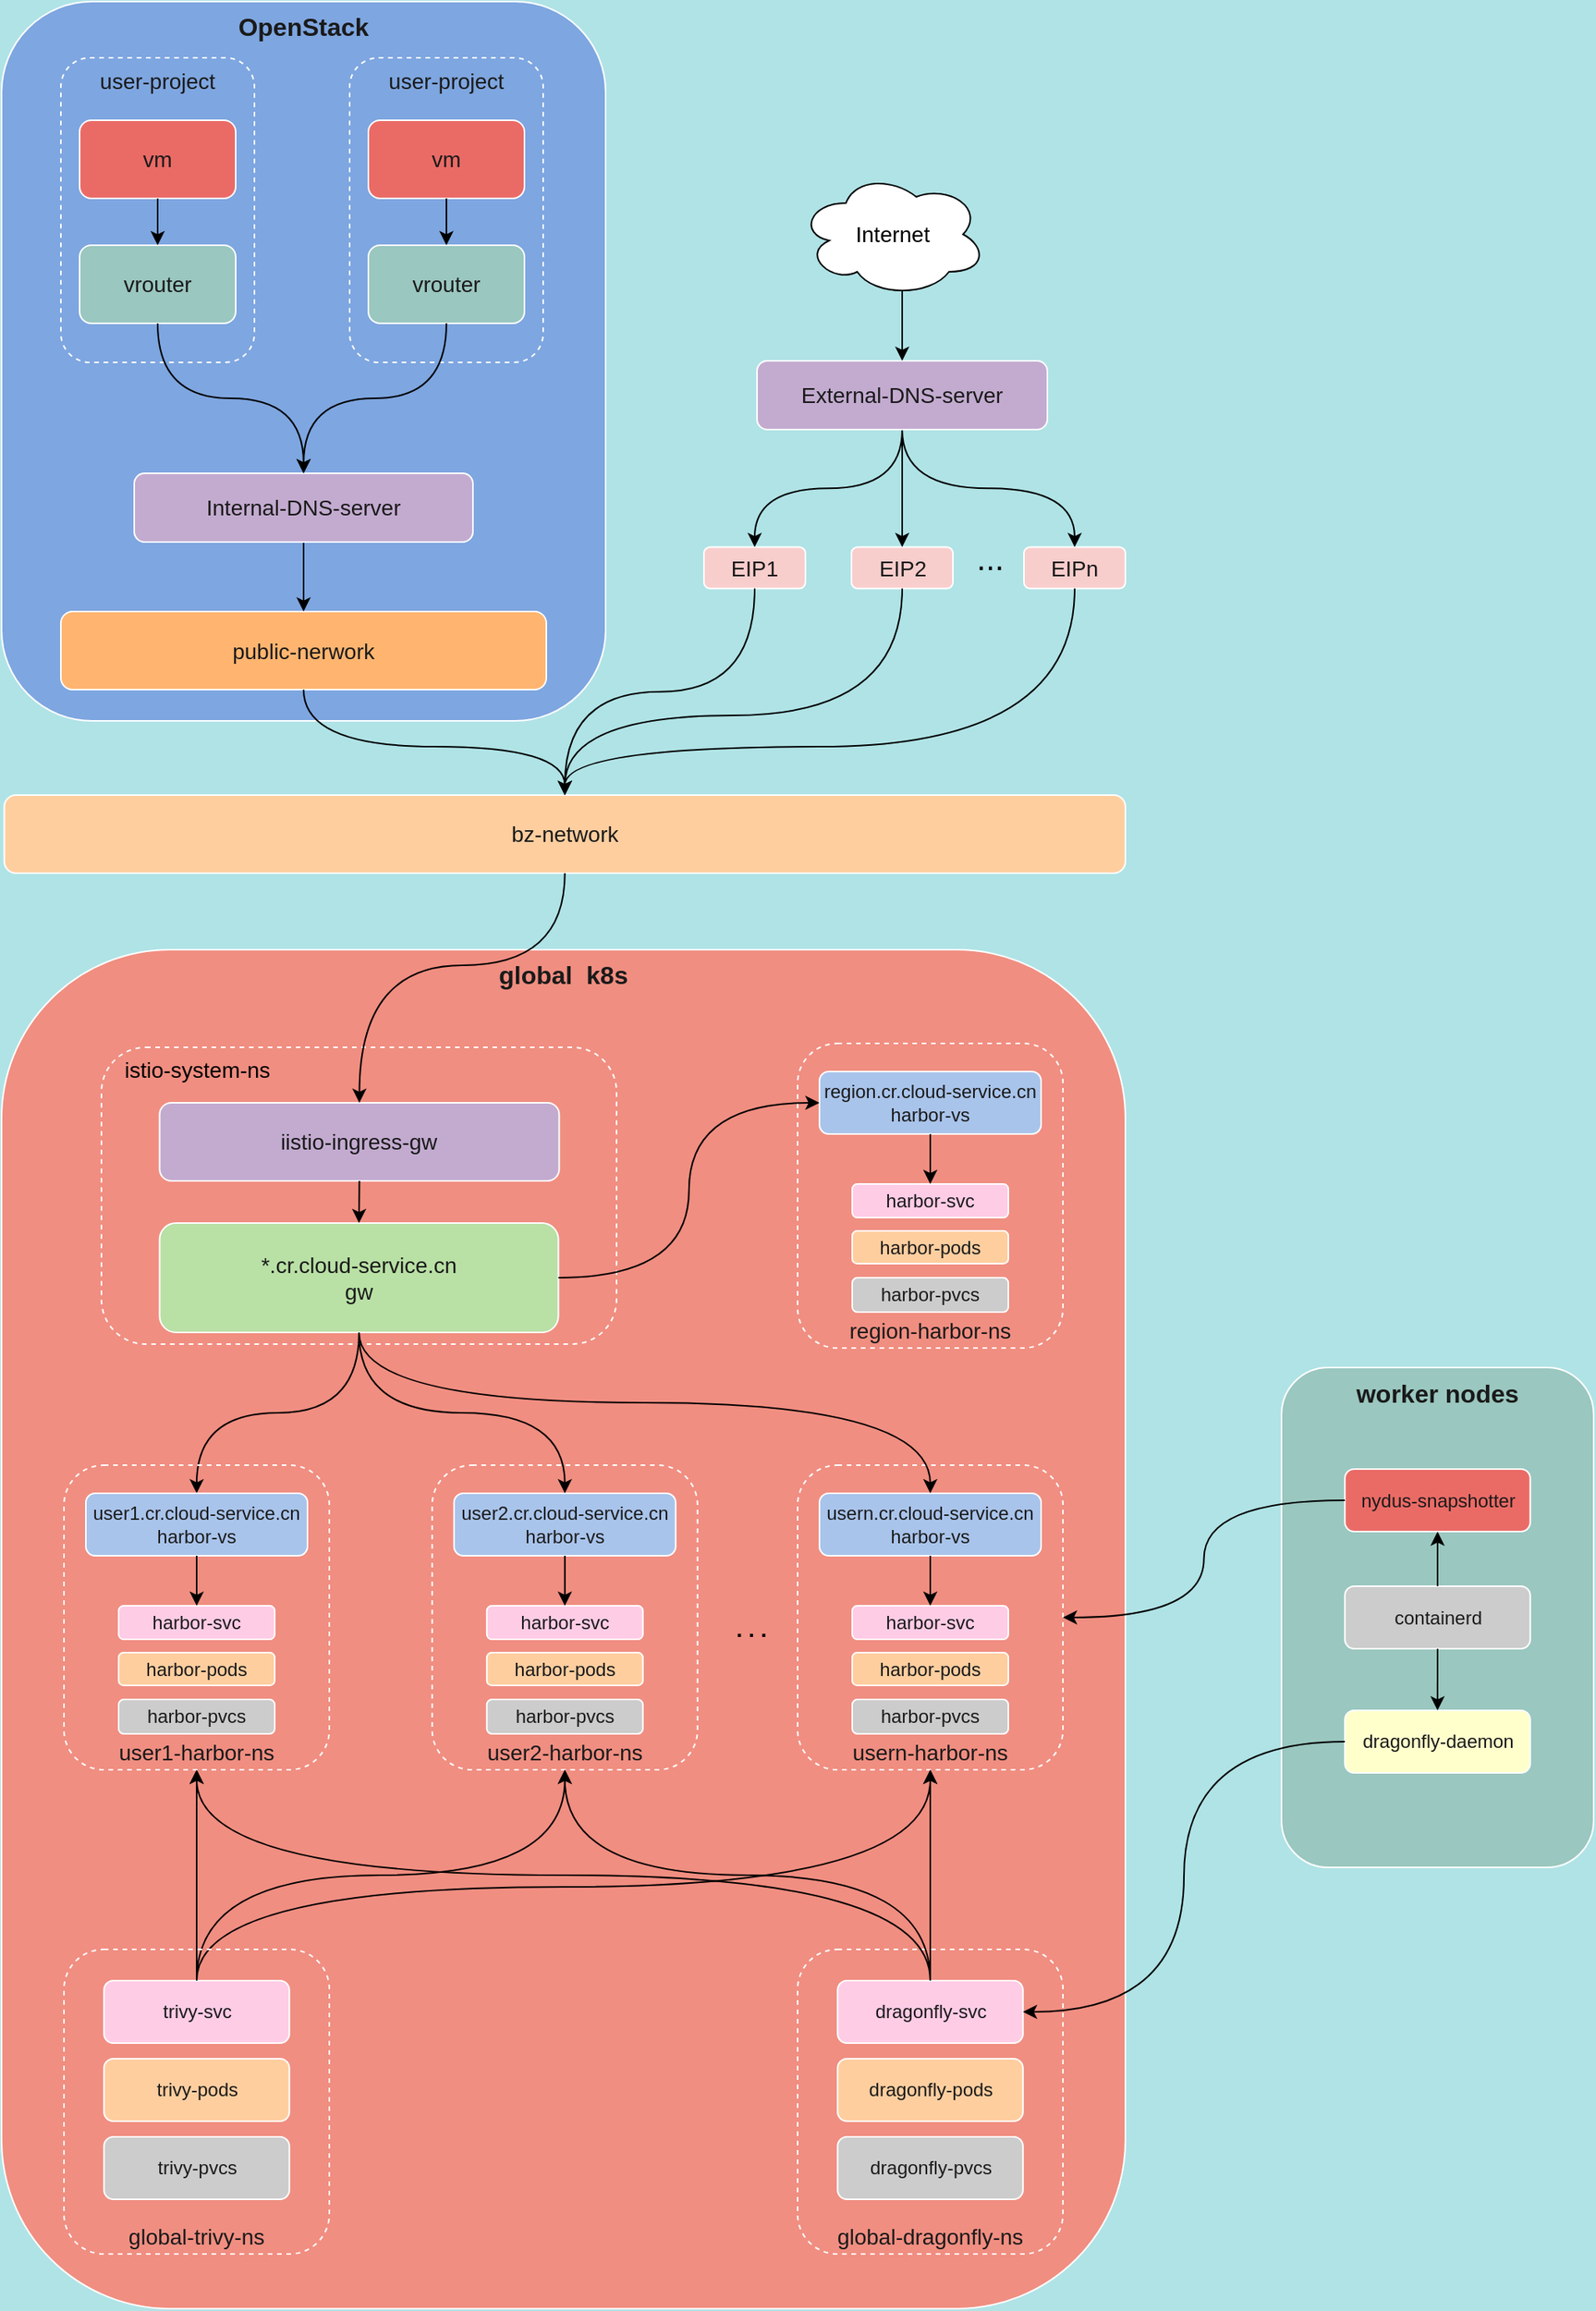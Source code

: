 <mxfile version="20.7.3" type="github">
  <diagram id="Bw5U5ilo471GasQTLUOP" name="第 1 页">
    <mxGraphModel dx="1434" dy="2055" grid="1" gridSize="10" guides="1" tooltips="1" connect="1" arrows="1" fold="1" page="0" pageScale="1" pageWidth="1169" pageHeight="827" background="#B0E3E6" math="0" shadow="0">
      <root>
        <mxCell id="0" />
        <mxCell id="1" parent="0" />
        <mxCell id="LrbevhqF_8pVz46hZZUp-8" value="" style="group" vertex="1" connectable="0" parent="1">
          <mxGeometry x="240" y="-1037" width="1020" height="1477" as="geometry" />
        </mxCell>
        <mxCell id="jF7H6Y1LhgNsABGmbEs7-26" value="&lt;b&gt;global &amp;nbsp;k8s&lt;/b&gt;" style="rounded=1;whiteSpace=wrap;html=1;fontSize=16;verticalAlign=top;fillColor=#F08E81;strokeColor=#FFFFFF;fontColor=#1A1A1A;movable=1;resizable=1;rotatable=1;deletable=1;editable=1;connectable=1;container=0;align=center;" parent="LrbevhqF_8pVz46hZZUp-8" vertex="1">
          <mxGeometry y="607" width="720" height="870" as="geometry" />
        </mxCell>
        <mxCell id="ASyyucTeVJ42tLMGHk16-86" value="&lt;span style=&quot;font-size: 14px;&quot;&gt;bz-network&lt;/span&gt;" style="rounded=1;whiteSpace=wrap;html=1;fontSize=12;fillColor=#FFCE9F;strokeColor=#FFFFFF;fontColor=#1A1A1A;movable=1;resizable=1;rotatable=1;deletable=1;editable=1;connectable=1;container=0;" parent="LrbevhqF_8pVz46hZZUp-8" vertex="1">
          <mxGeometry x="1.75" y="508" width="718.25" height="50" as="geometry" />
        </mxCell>
        <mxCell id="ASyyucTeVJ42tLMGHk16-130" value="" style="rounded=1;whiteSpace=wrap;html=1;dashed=1;labelBackgroundColor=none;fontSize=14;verticalAlign=top;fillColor=none;strokeColor=#FFFFFF;fontColor=#1A1A1A;movable=1;resizable=1;rotatable=1;deletable=1;editable=1;connectable=1;container=0;" parent="LrbevhqF_8pVz46hZZUp-8" vertex="1">
          <mxGeometry x="64" y="669.5" width="330" height="190" as="geometry" />
        </mxCell>
        <mxCell id="ASyyucTeVJ42tLMGHk16-5" value="&lt;font style=&quot;font-size: 14px;&quot;&gt;iistio-ingress-gw&lt;/font&gt;" style="rounded=1;whiteSpace=wrap;html=1;fontSize=12;fillColor=#C3ABD0;strokeColor=#FFFFFF;fontColor=#1A1A1A;movable=1;resizable=1;rotatable=1;deletable=1;editable=1;connectable=1;container=0;" parent="LrbevhqF_8pVz46hZZUp-8" vertex="1">
          <mxGeometry x="101.25" y="705" width="256" height="50" as="geometry" />
        </mxCell>
        <mxCell id="FhYT1GxdbjiEsVhW9Dxf-16" style="edgeStyle=orthogonalEdgeStyle;rounded=1;orthogonalLoop=1;jettySize=auto;html=1;exitX=0.5;exitY=1;exitDx=0;exitDy=0;entryX=0.5;entryY=0;entryDx=0;entryDy=0;curved=1;" parent="LrbevhqF_8pVz46hZZUp-8" source="ASyyucTeVJ42tLMGHk16-86" target="ASyyucTeVJ42tLMGHk16-5" edge="1">
          <mxGeometry relative="1" as="geometry">
            <Array as="points">
              <mxPoint x="361" y="617" />
              <mxPoint x="229" y="617" />
            </Array>
          </mxGeometry>
        </mxCell>
        <mxCell id="ASyyucTeVJ42tLMGHk16-65" value="*.cr.cloud-service.cn&lt;br style=&quot;font-size: 14px;&quot;&gt;gw" style="rounded=1;whiteSpace=wrap;html=1;fontSize=14;fillColor=#B9E0A5;strokeColor=#FFFFFF;fontColor=#1A1A1A;movable=1;resizable=1;rotatable=1;deletable=1;editable=1;connectable=1;container=0;" parent="LrbevhqF_8pVz46hZZUp-8" vertex="1">
          <mxGeometry x="101.25" y="782" width="255.5" height="70" as="geometry" />
        </mxCell>
        <mxCell id="ASyyucTeVJ42tLMGHk16-75" style="edgeStyle=orthogonalEdgeStyle;rounded=1;orthogonalLoop=1;jettySize=auto;html=1;exitX=0.5;exitY=1;exitDx=0;exitDy=0;entryX=0.5;entryY=0;entryDx=0;entryDy=0;strokeColor=#000000;strokeWidth=1;fontSize=14;endArrow=classic;endFill=1;curved=1;" parent="LrbevhqF_8pVz46hZZUp-8" source="ASyyucTeVJ42tLMGHk16-5" target="ASyyucTeVJ42tLMGHk16-65" edge="1">
          <mxGeometry relative="1" as="geometry" />
        </mxCell>
        <mxCell id="ASyyucTeVJ42tLMGHk16-131" value="istio-system-ns" style="text;html=1;align=center;verticalAlign=middle;resizable=0;points=[];autosize=1;strokeColor=none;fillColor=none;fontSize=14;container=0;rounded=1;" parent="LrbevhqF_8pVz46hZZUp-8" vertex="1">
          <mxGeometry x="69.5" y="669.5" width="111" height="28" as="geometry" />
        </mxCell>
        <mxCell id="FhYT1GxdbjiEsVhW9Dxf-11" value="" style="group;rounded=1;" parent="LrbevhqF_8pVz46hZZUp-8" vertex="1" connectable="0">
          <mxGeometry x="450" y="109" width="270" height="266.75" as="geometry" />
        </mxCell>
        <mxCell id="ASyyucTeVJ42tLMGHk16-155" value="Internet" style="ellipse;shape=cloud;whiteSpace=wrap;html=1;fontSize=14;fillColor=#FFFFFF;container=0;rounded=1;" parent="FhYT1GxdbjiEsVhW9Dxf-11" vertex="1">
          <mxGeometry x="61" width="120" height="80" as="geometry" />
        </mxCell>
        <mxCell id="ASyyucTeVJ42tLMGHk16-156" value="EIP1" style="rounded=1;whiteSpace=wrap;html=1;fontSize=14;fillColor=#F8CECC;strokeColor=#FFFFFF;fontColor=#1A1A1A;movable=1;resizable=1;rotatable=1;deletable=1;editable=1;connectable=1;container=0;" parent="FhYT1GxdbjiEsVhW9Dxf-11" vertex="1">
          <mxGeometry y="240.25" width="65" height="26.5" as="geometry" />
        </mxCell>
        <mxCell id="ASyyucTeVJ42tLMGHk16-157" value="EIP2" style="rounded=1;whiteSpace=wrap;html=1;fontSize=14;fillColor=#F8CECC;strokeColor=#FFFFFF;fontColor=#1A1A1A;movable=1;resizable=1;rotatable=1;deletable=1;editable=1;connectable=1;container=0;" parent="FhYT1GxdbjiEsVhW9Dxf-11" vertex="1">
          <mxGeometry x="94.5" y="240.25" width="65" height="26.5" as="geometry" />
        </mxCell>
        <mxCell id="ASyyucTeVJ42tLMGHk16-226" value="EIPn" style="rounded=1;whiteSpace=wrap;html=1;fontSize=14;fillColor=#F8CECC;strokeColor=#FFFFFF;fontColor=#1A1A1A;movable=1;resizable=1;rotatable=1;deletable=1;editable=1;connectable=1;container=0;" parent="FhYT1GxdbjiEsVhW9Dxf-11" vertex="1">
          <mxGeometry x="205" y="240.25" width="65" height="26.5" as="geometry" />
        </mxCell>
        <mxCell id="ASyyucTeVJ42tLMGHk16-227" value="..." style="text;html=1;resizable=0;autosize=1;align=center;verticalAlign=middle;points=[];fillColor=none;strokeColor=none;rounded=1;fontSize=21;horizontal=1;container=0;" parent="FhYT1GxdbjiEsVhW9Dxf-11" vertex="1">
          <mxGeometry x="165" y="228.5" width="36" height="37" as="geometry" />
        </mxCell>
        <mxCell id="ASyyucTeVJ42tLMGHk16-230" style="edgeStyle=orthogonalEdgeStyle;rounded=1;orthogonalLoop=1;jettySize=auto;html=1;exitX=0.5;exitY=1;exitDx=0;exitDy=0;entryX=0.5;entryY=0;entryDx=0;entryDy=0;strokeColor=#000000;fontSize=14;curved=1;" parent="FhYT1GxdbjiEsVhW9Dxf-11" source="ASyyucTeVJ42tLMGHk16-228" target="ASyyucTeVJ42tLMGHk16-156" edge="1">
          <mxGeometry relative="1" as="geometry" />
        </mxCell>
        <mxCell id="ASyyucTeVJ42tLMGHk16-231" style="edgeStyle=orthogonalEdgeStyle;rounded=1;orthogonalLoop=1;jettySize=auto;html=1;exitX=0.5;exitY=1;exitDx=0;exitDy=0;entryX=0.5;entryY=0;entryDx=0;entryDy=0;strokeColor=#000000;fontSize=14;curved=1;" parent="FhYT1GxdbjiEsVhW9Dxf-11" source="ASyyucTeVJ42tLMGHk16-228" target="ASyyucTeVJ42tLMGHk16-157" edge="1">
          <mxGeometry relative="1" as="geometry" />
        </mxCell>
        <mxCell id="ASyyucTeVJ42tLMGHk16-232" style="edgeStyle=orthogonalEdgeStyle;rounded=1;orthogonalLoop=1;jettySize=auto;html=1;exitX=0.5;exitY=1;exitDx=0;exitDy=0;entryX=0.5;entryY=0;entryDx=0;entryDy=0;strokeColor=#000000;fontSize=14;curved=1;" parent="FhYT1GxdbjiEsVhW9Dxf-11" source="ASyyucTeVJ42tLMGHk16-228" target="ASyyucTeVJ42tLMGHk16-226" edge="1">
          <mxGeometry relative="1" as="geometry" />
        </mxCell>
        <mxCell id="ASyyucTeVJ42tLMGHk16-228" value="External-DNS-server" style="rounded=1;whiteSpace=wrap;html=1;fontSize=14;fillColor=#C3ABD0;strokeColor=#FFFFFF;fontColor=#1A1A1A;movable=1;resizable=1;rotatable=1;deletable=1;editable=1;connectable=1;container=0;" parent="FhYT1GxdbjiEsVhW9Dxf-11" vertex="1">
          <mxGeometry x="34" y="121" width="186" height="44" as="geometry" />
        </mxCell>
        <mxCell id="ASyyucTeVJ42tLMGHk16-229" style="edgeStyle=orthogonalEdgeStyle;rounded=1;orthogonalLoop=1;jettySize=auto;html=1;exitX=0.55;exitY=0.95;exitDx=0;exitDy=0;exitPerimeter=0;entryX=0.5;entryY=0;entryDx=0;entryDy=0;strokeColor=#000000;fontSize=14;curved=1;" parent="FhYT1GxdbjiEsVhW9Dxf-11" source="ASyyucTeVJ42tLMGHk16-155" target="ASyyucTeVJ42tLMGHk16-228" edge="1">
          <mxGeometry relative="1" as="geometry" />
        </mxCell>
        <mxCell id="FhYT1GxdbjiEsVhW9Dxf-17" value="" style="group;rounded=1;" parent="LrbevhqF_8pVz46hZZUp-8" vertex="1" connectable="0">
          <mxGeometry width="387" height="460.5" as="geometry" />
        </mxCell>
        <mxCell id="FhYT1GxdbjiEsVhW9Dxf-3" value="&lt;b&gt;OpenStack&lt;/b&gt;" style="rounded=1;whiteSpace=wrap;html=1;fontSize=16;verticalAlign=top;fillColor=#7EA6E0;strokeColor=#FFFFFF;fontColor=#1A1A1A;movable=1;resizable=1;rotatable=1;deletable=1;editable=1;connectable=1;container=0;" parent="FhYT1GxdbjiEsVhW9Dxf-17" vertex="1">
          <mxGeometry width="387" height="460.5" as="geometry" />
        </mxCell>
        <mxCell id="ASyyucTeVJ42tLMGHk16-99" value="public-nerwork" style="rounded=1;whiteSpace=wrap;html=1;fontSize=14;fillColor=#FFB570;strokeColor=#FFFFFF;fontColor=#1A1A1A;movable=1;resizable=1;rotatable=1;deletable=1;editable=1;connectable=1;container=0;" parent="FhYT1GxdbjiEsVhW9Dxf-17" vertex="1">
          <mxGeometry x="38" y="390.5" width="311" height="50" as="geometry" />
        </mxCell>
        <mxCell id="ASyyucTeVJ42tLMGHk16-96" value="user-project" style="rounded=1;whiteSpace=wrap;html=1;dashed=1;labelBackgroundColor=none;fontSize=14;verticalAlign=top;fillColor=none;strokeColor=#FFFFFF;fontColor=#1A1A1A;movable=1;resizable=1;rotatable=1;deletable=1;editable=1;connectable=1;container=0;" parent="FhYT1GxdbjiEsVhW9Dxf-17" vertex="1">
          <mxGeometry x="38" y="36" width="124" height="195" as="geometry" />
        </mxCell>
        <mxCell id="jF7H6Y1LhgNsABGmbEs7-22" value="vrouter" style="rounded=1;whiteSpace=wrap;html=1;fontSize=14;fillColor=#9AC7BF;strokeColor=#FFFFFF;fontColor=#1A1A1A;movable=1;resizable=1;rotatable=1;deletable=1;editable=1;connectable=1;container=0;" parent="FhYT1GxdbjiEsVhW9Dxf-17" vertex="1">
          <mxGeometry x="50" y="156" width="100" height="50" as="geometry" />
        </mxCell>
        <mxCell id="ASyyucTeVJ42tLMGHk16-97" value="vm" style="rounded=1;whiteSpace=wrap;html=1;fontSize=14;fillColor=#EA6B66;strokeColor=#FFFFFF;fontColor=#1A1A1A;movable=1;resizable=1;rotatable=1;deletable=1;editable=1;connectable=1;container=0;" parent="FhYT1GxdbjiEsVhW9Dxf-17" vertex="1">
          <mxGeometry x="50" y="76" width="100" height="50" as="geometry" />
        </mxCell>
        <mxCell id="ASyyucTeVJ42tLMGHk16-98" style="edgeStyle=orthogonalEdgeStyle;rounded=1;orthogonalLoop=1;jettySize=auto;html=1;exitX=0.5;exitY=1;exitDx=0;exitDy=0;entryX=0.5;entryY=0;entryDx=0;entryDy=0;fontSize=14;curved=1;" parent="FhYT1GxdbjiEsVhW9Dxf-17" source="ASyyucTeVJ42tLMGHk16-97" target="jF7H6Y1LhgNsABGmbEs7-22" edge="1">
          <mxGeometry relative="1" as="geometry" />
        </mxCell>
        <mxCell id="ASyyucTeVJ42tLMGHk16-103" value="user-project" style="rounded=1;whiteSpace=wrap;html=1;dashed=1;labelBackgroundColor=none;fontSize=14;verticalAlign=top;fillColor=none;strokeColor=#FFFFFF;fontColor=#1A1A1A;movable=1;resizable=1;rotatable=1;deletable=1;editable=1;connectable=1;container=0;" parent="FhYT1GxdbjiEsVhW9Dxf-17" vertex="1">
          <mxGeometry x="223" y="36" width="124" height="195" as="geometry" />
        </mxCell>
        <mxCell id="ASyyucTeVJ42tLMGHk16-104" value="vrouter" style="rounded=1;whiteSpace=wrap;html=1;fontSize=14;fillColor=#9AC7BF;strokeColor=#FFFFFF;fontColor=#1A1A1A;movable=1;resizable=1;rotatable=1;deletable=1;editable=1;connectable=1;container=0;" parent="FhYT1GxdbjiEsVhW9Dxf-17" vertex="1">
          <mxGeometry x="235" y="156" width="100" height="50" as="geometry" />
        </mxCell>
        <mxCell id="ASyyucTeVJ42tLMGHk16-105" value="vm" style="rounded=1;whiteSpace=wrap;html=1;fontSize=14;fillColor=#EA6B66;strokeColor=#FFFFFF;fontColor=#1A1A1A;movable=1;resizable=1;rotatable=1;deletable=1;editable=1;connectable=1;container=0;" parent="FhYT1GxdbjiEsVhW9Dxf-17" vertex="1">
          <mxGeometry x="235" y="76" width="100" height="50" as="geometry" />
        </mxCell>
        <mxCell id="ASyyucTeVJ42tLMGHk16-106" style="edgeStyle=orthogonalEdgeStyle;rounded=1;orthogonalLoop=1;jettySize=auto;html=1;exitX=0.5;exitY=1;exitDx=0;exitDy=0;entryX=0.5;entryY=0;entryDx=0;entryDy=0;fontSize=14;curved=1;" parent="FhYT1GxdbjiEsVhW9Dxf-17" source="ASyyucTeVJ42tLMGHk16-105" target="ASyyucTeVJ42tLMGHk16-104" edge="1">
          <mxGeometry relative="1" as="geometry" />
        </mxCell>
        <mxCell id="FhYT1GxdbjiEsVhW9Dxf-8" style="edgeStyle=orthogonalEdgeStyle;rounded=1;orthogonalLoop=1;jettySize=auto;html=1;exitX=0.5;exitY=1;exitDx=0;exitDy=0;entryX=0.5;entryY=0;entryDx=0;entryDy=0;curved=1;" parent="FhYT1GxdbjiEsVhW9Dxf-17" source="FhYT1GxdbjiEsVhW9Dxf-5" target="ASyyucTeVJ42tLMGHk16-99" edge="1">
          <mxGeometry relative="1" as="geometry" />
        </mxCell>
        <mxCell id="FhYT1GxdbjiEsVhW9Dxf-5" value="Internal-DNS-server" style="rounded=1;whiteSpace=wrap;html=1;fontSize=14;fillColor=#C3ABD0;strokeColor=#FFFFFF;fontColor=#1A1A1A;movable=1;resizable=1;rotatable=1;deletable=1;editable=1;connectable=1;container=0;" parent="FhYT1GxdbjiEsVhW9Dxf-17" vertex="1">
          <mxGeometry x="85" y="302" width="217" height="44" as="geometry" />
        </mxCell>
        <mxCell id="FhYT1GxdbjiEsVhW9Dxf-6" style="edgeStyle=orthogonalEdgeStyle;rounded=1;orthogonalLoop=1;jettySize=auto;html=1;exitX=0.5;exitY=1;exitDx=0;exitDy=0;entryX=0.5;entryY=0;entryDx=0;entryDy=0;curved=1;" parent="FhYT1GxdbjiEsVhW9Dxf-17" source="jF7H6Y1LhgNsABGmbEs7-22" target="FhYT1GxdbjiEsVhW9Dxf-5" edge="1">
          <mxGeometry relative="1" as="geometry" />
        </mxCell>
        <mxCell id="FhYT1GxdbjiEsVhW9Dxf-7" style="edgeStyle=orthogonalEdgeStyle;rounded=1;orthogonalLoop=1;jettySize=auto;html=1;exitX=0.5;exitY=1;exitDx=0;exitDy=0;entryX=0.5;entryY=0;entryDx=0;entryDy=0;curved=1;" parent="FhYT1GxdbjiEsVhW9Dxf-17" source="ASyyucTeVJ42tLMGHk16-104" target="FhYT1GxdbjiEsVhW9Dxf-5" edge="1">
          <mxGeometry relative="1" as="geometry" />
        </mxCell>
        <mxCell id="ASyyucTeVJ42tLMGHk16-100" style="edgeStyle=orthogonalEdgeStyle;rounded=1;orthogonalLoop=1;jettySize=auto;html=1;exitX=0.5;exitY=1;exitDx=0;exitDy=0;entryX=0.5;entryY=0;entryDx=0;entryDy=0;fontSize=14;curved=1;" parent="LrbevhqF_8pVz46hZZUp-8" source="ASyyucTeVJ42tLMGHk16-99" target="ASyyucTeVJ42tLMGHk16-86" edge="1">
          <mxGeometry relative="1" as="geometry">
            <Array as="points">
              <mxPoint x="194" y="477" />
              <mxPoint x="361" y="477" />
            </Array>
          </mxGeometry>
        </mxCell>
        <mxCell id="FhYT1GxdbjiEsVhW9Dxf-84" value="" style="group;rounded=1;" parent="LrbevhqF_8pVz46hZZUp-8" vertex="1" connectable="0">
          <mxGeometry x="510" y="937" width="170" height="195" as="geometry" />
        </mxCell>
        <mxCell id="FhYT1GxdbjiEsVhW9Dxf-85" value="usern-harbor-ns" style="rounded=1;whiteSpace=wrap;html=1;dashed=1;labelBackgroundColor=none;fontSize=14;verticalAlign=bottom;fillColor=none;strokeColor=#FFFFFF;fontColor=#1A1A1A;movable=1;resizable=1;rotatable=1;deletable=1;editable=1;connectable=1;container=0;" parent="FhYT1GxdbjiEsVhW9Dxf-84" vertex="1">
          <mxGeometry width="170" height="195" as="geometry" />
        </mxCell>
        <mxCell id="FhYT1GxdbjiEsVhW9Dxf-86" value="harbor-pods" style="rounded=1;whiteSpace=wrap;html=1;fontSize=12;fillColor=#FFCE9F;strokeColor=#FFFFFF;fontColor=#1A1A1A;movable=1;resizable=1;rotatable=1;deletable=1;editable=1;connectable=1;container=0;" parent="FhYT1GxdbjiEsVhW9Dxf-84" vertex="1">
          <mxGeometry x="35" y="120" width="100" height="21" as="geometry" />
        </mxCell>
        <mxCell id="FhYT1GxdbjiEsVhW9Dxf-87" value="harbor-pvcs" style="rounded=1;whiteSpace=wrap;html=1;fontSize=12;fillColor=#CCCCCC;strokeColor=#FFFFFF;fontColor=#1A1A1A;movable=1;resizable=1;rotatable=1;deletable=1;editable=1;connectable=1;container=0;" parent="FhYT1GxdbjiEsVhW9Dxf-84" vertex="1">
          <mxGeometry x="35" y="150" width="100" height="22" as="geometry" />
        </mxCell>
        <mxCell id="FhYT1GxdbjiEsVhW9Dxf-88" value="usern.cr.cloud-service.cn&lt;br&gt;harbor-vs" style="rounded=1;whiteSpace=wrap;html=1;fontSize=12;fillColor=#A9C4EB;strokeColor=#FFFFFF;fontColor=#1A1A1A;movable=1;resizable=1;rotatable=1;deletable=1;editable=1;connectable=1;container=0;" parent="FhYT1GxdbjiEsVhW9Dxf-84" vertex="1">
          <mxGeometry x="14" y="18" width="142" height="40" as="geometry" />
        </mxCell>
        <mxCell id="FhYT1GxdbjiEsVhW9Dxf-89" value="harbor-svc" style="rounded=1;whiteSpace=wrap;html=1;fontSize=12;fillColor=#FFCCE6;strokeColor=#FFFFFF;fontColor=#1A1A1A;movable=1;resizable=1;rotatable=1;deletable=1;editable=1;connectable=1;container=0;" parent="FhYT1GxdbjiEsVhW9Dxf-84" vertex="1">
          <mxGeometry x="35" y="90" width="100" height="21.5" as="geometry" />
        </mxCell>
        <mxCell id="FhYT1GxdbjiEsVhW9Dxf-90" style="edgeStyle=orthogonalEdgeStyle;curved=1;rounded=1;orthogonalLoop=1;jettySize=auto;html=1;exitX=0.5;exitY=1;exitDx=0;exitDy=0;entryX=0.5;entryY=0;entryDx=0;entryDy=0;" parent="FhYT1GxdbjiEsVhW9Dxf-84" source="FhYT1GxdbjiEsVhW9Dxf-88" target="FhYT1GxdbjiEsVhW9Dxf-89" edge="1">
          <mxGeometry relative="1" as="geometry" />
        </mxCell>
        <mxCell id="FhYT1GxdbjiEsVhW9Dxf-91" value="" style="group;rounded=1;" parent="LrbevhqF_8pVz46hZZUp-8" vertex="1" connectable="0">
          <mxGeometry x="275.88" y="937" width="170" height="195" as="geometry" />
        </mxCell>
        <mxCell id="FhYT1GxdbjiEsVhW9Dxf-76" value="user2-harbor-ns" style="rounded=1;whiteSpace=wrap;html=1;dashed=1;labelBackgroundColor=none;fontSize=14;verticalAlign=bottom;fillColor=none;strokeColor=#FFFFFF;fontColor=#1A1A1A;movable=1;resizable=1;rotatable=1;deletable=1;editable=1;connectable=1;container=0;" parent="FhYT1GxdbjiEsVhW9Dxf-91" vertex="1">
          <mxGeometry width="170" height="195" as="geometry" />
        </mxCell>
        <mxCell id="FhYT1GxdbjiEsVhW9Dxf-77" value="harbor-pods" style="rounded=1;whiteSpace=wrap;html=1;fontSize=12;fillColor=#FFCE9F;strokeColor=#FFFFFF;fontColor=#1A1A1A;movable=1;resizable=1;rotatable=1;deletable=1;editable=1;connectable=1;container=0;" parent="FhYT1GxdbjiEsVhW9Dxf-91" vertex="1">
          <mxGeometry x="35" y="120" width="100" height="21" as="geometry" />
        </mxCell>
        <mxCell id="FhYT1GxdbjiEsVhW9Dxf-78" value="harbor-pvcs" style="rounded=1;whiteSpace=wrap;html=1;fontSize=12;fillColor=#CCCCCC;strokeColor=#FFFFFF;fontColor=#1A1A1A;movable=1;resizable=1;rotatable=1;deletable=1;editable=1;connectable=1;container=0;" parent="FhYT1GxdbjiEsVhW9Dxf-91" vertex="1">
          <mxGeometry x="35" y="150" width="100" height="22" as="geometry" />
        </mxCell>
        <mxCell id="FhYT1GxdbjiEsVhW9Dxf-79" value="user2.cr.cloud-service.cn&lt;br&gt;harbor-vs" style="rounded=1;whiteSpace=wrap;html=1;fontSize=12;fillColor=#A9C4EB;strokeColor=#FFFFFF;fontColor=#1A1A1A;movable=1;resizable=1;rotatable=1;deletable=1;editable=1;connectable=1;container=0;" parent="FhYT1GxdbjiEsVhW9Dxf-91" vertex="1">
          <mxGeometry x="14" y="18" width="142" height="40" as="geometry" />
        </mxCell>
        <mxCell id="FhYT1GxdbjiEsVhW9Dxf-80" value="harbor-svc" style="rounded=1;whiteSpace=wrap;html=1;fontSize=12;fillColor=#FFCCE6;strokeColor=#FFFFFF;fontColor=#1A1A1A;movable=1;resizable=1;rotatable=1;deletable=1;editable=1;connectable=1;container=0;" parent="FhYT1GxdbjiEsVhW9Dxf-91" vertex="1">
          <mxGeometry x="35" y="90" width="100" height="21.5" as="geometry" />
        </mxCell>
        <mxCell id="FhYT1GxdbjiEsVhW9Dxf-81" style="edgeStyle=orthogonalEdgeStyle;curved=1;rounded=1;orthogonalLoop=1;jettySize=auto;html=1;exitX=0.5;exitY=1;exitDx=0;exitDy=0;entryX=0.5;entryY=0;entryDx=0;entryDy=0;" parent="FhYT1GxdbjiEsVhW9Dxf-91" source="FhYT1GxdbjiEsVhW9Dxf-79" target="FhYT1GxdbjiEsVhW9Dxf-80" edge="1">
          <mxGeometry relative="1" as="geometry" />
        </mxCell>
        <mxCell id="FhYT1GxdbjiEsVhW9Dxf-95" value="" style="group;rounded=1;" parent="LrbevhqF_8pVz46hZZUp-8" vertex="1" connectable="0">
          <mxGeometry x="510" y="667" width="170" height="195" as="geometry" />
        </mxCell>
        <mxCell id="FhYT1GxdbjiEsVhW9Dxf-96" value="region-harbor-ns" style="rounded=1;whiteSpace=wrap;html=1;dashed=1;labelBackgroundColor=none;fontSize=14;verticalAlign=bottom;fillColor=none;strokeColor=#FFFFFF;fontColor=#1A1A1A;movable=1;resizable=1;rotatable=1;deletable=1;editable=1;connectable=1;container=0;" parent="FhYT1GxdbjiEsVhW9Dxf-95" vertex="1">
          <mxGeometry width="170" height="195" as="geometry" />
        </mxCell>
        <mxCell id="FhYT1GxdbjiEsVhW9Dxf-97" value="harbor-pods" style="rounded=1;whiteSpace=wrap;html=1;fontSize=12;fillColor=#FFCE9F;strokeColor=#FFFFFF;fontColor=#1A1A1A;movable=1;resizable=1;rotatable=1;deletable=1;editable=1;connectable=1;container=0;" parent="FhYT1GxdbjiEsVhW9Dxf-95" vertex="1">
          <mxGeometry x="35" y="120" width="100" height="21" as="geometry" />
        </mxCell>
        <mxCell id="FhYT1GxdbjiEsVhW9Dxf-98" value="harbor-pvcs" style="rounded=1;whiteSpace=wrap;html=1;fontSize=12;fillColor=#CCCCCC;strokeColor=#FFFFFF;fontColor=#1A1A1A;movable=1;resizable=1;rotatable=1;deletable=1;editable=1;connectable=1;container=0;" parent="FhYT1GxdbjiEsVhW9Dxf-95" vertex="1">
          <mxGeometry x="35" y="150" width="100" height="22" as="geometry" />
        </mxCell>
        <mxCell id="FhYT1GxdbjiEsVhW9Dxf-99" value="region.cr.cloud-service.cn&lt;br&gt;harbor-vs" style="rounded=1;whiteSpace=wrap;html=1;fontSize=12;fillColor=#A9C4EB;strokeColor=#FFFFFF;fontColor=#1A1A1A;movable=1;resizable=1;rotatable=1;deletable=1;editable=1;connectable=1;container=0;" parent="FhYT1GxdbjiEsVhW9Dxf-95" vertex="1">
          <mxGeometry x="14" y="18" width="142" height="40" as="geometry" />
        </mxCell>
        <mxCell id="FhYT1GxdbjiEsVhW9Dxf-100" value="harbor-svc" style="rounded=1;whiteSpace=wrap;html=1;fontSize=12;fillColor=#FFCCE6;strokeColor=#FFFFFF;fontColor=#1A1A1A;movable=1;resizable=1;rotatable=1;deletable=1;editable=1;connectable=1;container=0;" parent="FhYT1GxdbjiEsVhW9Dxf-95" vertex="1">
          <mxGeometry x="35" y="90" width="100" height="21.5" as="geometry" />
        </mxCell>
        <mxCell id="FhYT1GxdbjiEsVhW9Dxf-101" style="edgeStyle=orthogonalEdgeStyle;curved=1;rounded=1;orthogonalLoop=1;jettySize=auto;html=1;exitX=0.5;exitY=1;exitDx=0;exitDy=0;entryX=0.5;entryY=0;entryDx=0;entryDy=0;" parent="FhYT1GxdbjiEsVhW9Dxf-95" source="FhYT1GxdbjiEsVhW9Dxf-99" target="FhYT1GxdbjiEsVhW9Dxf-100" edge="1">
          <mxGeometry relative="1" as="geometry" />
        </mxCell>
        <mxCell id="FhYT1GxdbjiEsVhW9Dxf-113" style="edgeStyle=orthogonalEdgeStyle;curved=1;rounded=1;orthogonalLoop=1;jettySize=auto;html=1;exitX=0.5;exitY=0;exitDx=0;exitDy=0;entryX=0.5;entryY=1;entryDx=0;entryDy=0;" parent="LrbevhqF_8pVz46hZZUp-8" source="FhYT1GxdbjiEsVhW9Dxf-108" target="FhYT1GxdbjiEsVhW9Dxf-76" edge="1">
          <mxGeometry relative="1" as="geometry" />
        </mxCell>
        <mxCell id="FhYT1GxdbjiEsVhW9Dxf-114" style="edgeStyle=orthogonalEdgeStyle;curved=1;rounded=1;orthogonalLoop=1;jettySize=auto;html=1;exitX=0.5;exitY=0;exitDx=0;exitDy=0;entryX=0.5;entryY=1;entryDx=0;entryDy=0;" parent="LrbevhqF_8pVz46hZZUp-8" source="FhYT1GxdbjiEsVhW9Dxf-108" target="FhYT1GxdbjiEsVhW9Dxf-85" edge="1">
          <mxGeometry relative="1" as="geometry">
            <Array as="points">
              <mxPoint x="125" y="1207" />
              <mxPoint x="595" y="1207" />
            </Array>
          </mxGeometry>
        </mxCell>
        <mxCell id="FhYT1GxdbjiEsVhW9Dxf-116" value="" style="group;rounded=1;" parent="LrbevhqF_8pVz46hZZUp-8" vertex="1" connectable="0">
          <mxGeometry x="40" y="1247" width="170" height="195" as="geometry" />
        </mxCell>
        <mxCell id="FhYT1GxdbjiEsVhW9Dxf-104" value="global-trivy-ns" style="rounded=1;whiteSpace=wrap;html=1;dashed=1;labelBackgroundColor=none;fontSize=14;verticalAlign=bottom;fillColor=none;strokeColor=#FFFFFF;fontColor=#1A1A1A;movable=1;resizable=1;rotatable=1;deletable=1;editable=1;connectable=1;container=0;" parent="FhYT1GxdbjiEsVhW9Dxf-116" vertex="1">
          <mxGeometry width="170" height="195" as="geometry" />
        </mxCell>
        <mxCell id="FhYT1GxdbjiEsVhW9Dxf-108" value="trivy-svc" style="rounded=1;whiteSpace=wrap;html=1;fontSize=12;fillColor=#FFCCE6;strokeColor=#FFFFFF;fontColor=#1A1A1A;movable=1;resizable=1;rotatable=1;deletable=1;editable=1;connectable=1;container=0;" parent="FhYT1GxdbjiEsVhW9Dxf-116" vertex="1">
          <mxGeometry x="25.62" y="20" width="118.75" height="40" as="geometry" />
        </mxCell>
        <mxCell id="FhYT1GxdbjiEsVhW9Dxf-110" value="trivy-pods" style="rounded=1;whiteSpace=wrap;html=1;fontSize=12;fillColor=#FFCE9F;strokeColor=#FFFFFF;fontColor=#1A1A1A;movable=1;resizable=1;rotatable=1;deletable=1;editable=1;connectable=1;container=0;" parent="FhYT1GxdbjiEsVhW9Dxf-116" vertex="1">
          <mxGeometry x="25.63" y="70" width="118.75" height="40" as="geometry" />
        </mxCell>
        <mxCell id="FhYT1GxdbjiEsVhW9Dxf-111" value="trivy-pvcs" style="rounded=1;whiteSpace=wrap;html=1;fontSize=12;fillColor=#CCCCCC;strokeColor=#FFFFFF;fontColor=#1A1A1A;movable=1;resizable=1;rotatable=1;deletable=1;editable=1;connectable=1;container=0;" parent="FhYT1GxdbjiEsVhW9Dxf-116" vertex="1">
          <mxGeometry x="25.63" y="120" width="118.75" height="40" as="geometry" />
        </mxCell>
        <mxCell id="FhYT1GxdbjiEsVhW9Dxf-117" value="" style="group;rounded=1;" parent="LrbevhqF_8pVz46hZZUp-8" vertex="1" connectable="0">
          <mxGeometry x="510" y="1247" width="170" height="195" as="geometry" />
        </mxCell>
        <mxCell id="FhYT1GxdbjiEsVhW9Dxf-118" value="global-dragonfly-ns" style="rounded=1;whiteSpace=wrap;html=1;dashed=1;labelBackgroundColor=none;fontSize=14;verticalAlign=bottom;fillColor=none;strokeColor=#FFFFFF;fontColor=#1A1A1A;movable=1;resizable=1;rotatable=1;deletable=1;editable=1;connectable=1;container=0;" parent="FhYT1GxdbjiEsVhW9Dxf-117" vertex="1">
          <mxGeometry width="170" height="195" as="geometry" />
        </mxCell>
        <mxCell id="FhYT1GxdbjiEsVhW9Dxf-119" value="dragonfly-svc" style="rounded=1;whiteSpace=wrap;html=1;fontSize=12;fillColor=#FFCCE6;strokeColor=#FFFFFF;fontColor=#1A1A1A;movable=1;resizable=1;rotatable=1;deletable=1;editable=1;connectable=1;container=0;" parent="FhYT1GxdbjiEsVhW9Dxf-117" vertex="1">
          <mxGeometry x="25.62" y="20" width="118.75" height="40" as="geometry" />
        </mxCell>
        <mxCell id="FhYT1GxdbjiEsVhW9Dxf-120" value="dragonfly-pods" style="rounded=1;whiteSpace=wrap;html=1;fontSize=12;fillColor=#FFCE9F;strokeColor=#FFFFFF;fontColor=#1A1A1A;movable=1;resizable=1;rotatable=1;deletable=1;editable=1;connectable=1;container=0;" parent="FhYT1GxdbjiEsVhW9Dxf-117" vertex="1">
          <mxGeometry x="25.63" y="70" width="118.75" height="40" as="geometry" />
        </mxCell>
        <mxCell id="FhYT1GxdbjiEsVhW9Dxf-121" value="dragonfly-pvcs" style="rounded=1;whiteSpace=wrap;html=1;fontSize=12;fillColor=#CCCCCC;strokeColor=#FFFFFF;fontColor=#1A1A1A;movable=1;resizable=1;rotatable=1;deletable=1;editable=1;connectable=1;container=0;" parent="FhYT1GxdbjiEsVhW9Dxf-117" vertex="1">
          <mxGeometry x="25.63" y="120" width="118.75" height="40" as="geometry" />
        </mxCell>
        <mxCell id="FhYT1GxdbjiEsVhW9Dxf-122" style="edgeStyle=orthogonalEdgeStyle;curved=1;rounded=1;orthogonalLoop=1;jettySize=auto;html=1;exitX=0.5;exitY=0;exitDx=0;exitDy=0;entryX=0.5;entryY=1;entryDx=0;entryDy=0;" parent="LrbevhqF_8pVz46hZZUp-8" source="FhYT1GxdbjiEsVhW9Dxf-119" target="-fVl2y54sio7S9Z7-DYn-5" edge="1">
          <mxGeometry relative="1" as="geometry" />
        </mxCell>
        <mxCell id="FhYT1GxdbjiEsVhW9Dxf-123" style="edgeStyle=orthogonalEdgeStyle;curved=1;rounded=1;orthogonalLoop=1;jettySize=auto;html=1;exitX=0.5;exitY=0;exitDx=0;exitDy=0;entryX=0.5;entryY=1;entryDx=0;entryDy=0;" parent="LrbevhqF_8pVz46hZZUp-8" source="FhYT1GxdbjiEsVhW9Dxf-119" target="FhYT1GxdbjiEsVhW9Dxf-76" edge="1">
          <mxGeometry relative="1" as="geometry" />
        </mxCell>
        <mxCell id="FhYT1GxdbjiEsVhW9Dxf-124" style="edgeStyle=orthogonalEdgeStyle;curved=1;rounded=1;orthogonalLoop=1;jettySize=auto;html=1;exitX=0.5;exitY=0;exitDx=0;exitDy=0;entryX=0.5;entryY=1;entryDx=0;entryDy=0;" parent="LrbevhqF_8pVz46hZZUp-8" source="FhYT1GxdbjiEsVhW9Dxf-119" target="FhYT1GxdbjiEsVhW9Dxf-85" edge="1">
          <mxGeometry relative="1" as="geometry" />
        </mxCell>
        <mxCell id="FhYT1GxdbjiEsVhW9Dxf-128" value=". . ." style="text;html=1;align=center;verticalAlign=middle;resizable=0;points=[];autosize=1;strokeColor=none;fillColor=none;fontStyle=1;fontSize=14;rounded=1;" parent="LrbevhqF_8pVz46hZZUp-8" vertex="1">
          <mxGeometry x="460" y="1027" width="40" height="30" as="geometry" />
        </mxCell>
        <mxCell id="FhYT1GxdbjiEsVhW9Dxf-92" style="edgeStyle=orthogonalEdgeStyle;curved=1;rounded=1;orthogonalLoop=1;jettySize=auto;html=1;exitX=0.5;exitY=1;exitDx=0;exitDy=0;entryX=0.5;entryY=0;entryDx=0;entryDy=0;" parent="LrbevhqF_8pVz46hZZUp-8" source="ASyyucTeVJ42tLMGHk16-65" target="ASyyucTeVJ42tLMGHk16-33" edge="1">
          <mxGeometry relative="1" as="geometry" />
        </mxCell>
        <mxCell id="FhYT1GxdbjiEsVhW9Dxf-132" style="edgeStyle=orthogonalEdgeStyle;curved=1;rounded=1;orthogonalLoop=1;jettySize=auto;html=1;exitX=0.5;exitY=1;exitDx=0;exitDy=0;entryX=0.5;entryY=0;entryDx=0;entryDy=0;fontSize=14;" parent="LrbevhqF_8pVz46hZZUp-8" source="ASyyucTeVJ42tLMGHk16-156" target="ASyyucTeVJ42tLMGHk16-86" edge="1">
          <mxGeometry relative="1" as="geometry" />
        </mxCell>
        <mxCell id="FhYT1GxdbjiEsVhW9Dxf-94" style="edgeStyle=orthogonalEdgeStyle;curved=1;rounded=1;orthogonalLoop=1;jettySize=auto;html=1;exitX=0.5;exitY=1;exitDx=0;exitDy=0;entryX=0.5;entryY=0;entryDx=0;entryDy=0;" parent="LrbevhqF_8pVz46hZZUp-8" source="ASyyucTeVJ42tLMGHk16-65" target="FhYT1GxdbjiEsVhW9Dxf-88" edge="1">
          <mxGeometry relative="1" as="geometry">
            <Array as="points">
              <mxPoint x="229" y="897" />
              <mxPoint x="595" y="897" />
            </Array>
          </mxGeometry>
        </mxCell>
        <mxCell id="FhYT1GxdbjiEsVhW9Dxf-135" style="edgeStyle=orthogonalEdgeStyle;curved=1;rounded=1;orthogonalLoop=1;jettySize=auto;html=1;exitX=0.5;exitY=1;exitDx=0;exitDy=0;entryX=0.5;entryY=0;entryDx=0;entryDy=0;fontSize=14;" parent="LrbevhqF_8pVz46hZZUp-8" source="ASyyucTeVJ42tLMGHk16-157" target="ASyyucTeVJ42tLMGHk16-86" edge="1">
          <mxGeometry relative="1" as="geometry">
            <Array as="points">
              <mxPoint x="577" y="457" />
              <mxPoint x="361" y="457" />
            </Array>
          </mxGeometry>
        </mxCell>
        <mxCell id="FhYT1GxdbjiEsVhW9Dxf-93" style="edgeStyle=orthogonalEdgeStyle;curved=1;rounded=1;orthogonalLoop=1;jettySize=auto;html=1;exitX=0.5;exitY=1;exitDx=0;exitDy=0;entryX=0.5;entryY=0;entryDx=0;entryDy=0;" parent="LrbevhqF_8pVz46hZZUp-8" source="ASyyucTeVJ42tLMGHk16-65" target="FhYT1GxdbjiEsVhW9Dxf-79" edge="1">
          <mxGeometry relative="1" as="geometry" />
        </mxCell>
        <mxCell id="FhYT1GxdbjiEsVhW9Dxf-138" style="edgeStyle=orthogonalEdgeStyle;curved=1;rounded=1;orthogonalLoop=1;jettySize=auto;html=1;exitX=0.5;exitY=1;exitDx=0;exitDy=0;entryX=0.5;entryY=0;entryDx=0;entryDy=0;fontSize=14;" parent="LrbevhqF_8pVz46hZZUp-8" source="ASyyucTeVJ42tLMGHk16-226" target="ASyyucTeVJ42tLMGHk16-86" edge="1">
          <mxGeometry relative="1" as="geometry">
            <Array as="points">
              <mxPoint x="688" y="477" />
              <mxPoint x="361" y="477" />
            </Array>
          </mxGeometry>
        </mxCell>
        <mxCell id="FhYT1GxdbjiEsVhW9Dxf-102" style="edgeStyle=orthogonalEdgeStyle;curved=1;rounded=1;orthogonalLoop=1;jettySize=auto;html=1;exitX=1;exitY=0.5;exitDx=0;exitDy=0;entryX=0;entryY=0.5;entryDx=0;entryDy=0;" parent="LrbevhqF_8pVz46hZZUp-8" source="ASyyucTeVJ42tLMGHk16-65" target="FhYT1GxdbjiEsVhW9Dxf-99" edge="1">
          <mxGeometry relative="1" as="geometry" />
        </mxCell>
        <mxCell id="-fVl2y54sio7S9Z7-DYn-5" value="user1-harbor-ns" style="rounded=1;whiteSpace=wrap;html=1;dashed=1;labelBackgroundColor=none;fontSize=14;verticalAlign=bottom;fillColor=none;strokeColor=#FFFFFF;fontColor=#1A1A1A;movable=1;resizable=1;rotatable=1;deletable=1;editable=1;connectable=1;container=0;" parent="LrbevhqF_8pVz46hZZUp-8" vertex="1">
          <mxGeometry x="40" y="937" width="170" height="195" as="geometry" />
        </mxCell>
        <mxCell id="FhYT1GxdbjiEsVhW9Dxf-112" style="edgeStyle=orthogonalEdgeStyle;curved=1;rounded=1;orthogonalLoop=1;jettySize=auto;html=1;exitX=0.5;exitY=0;exitDx=0;exitDy=0;entryX=0.5;entryY=1;entryDx=0;entryDy=0;" parent="LrbevhqF_8pVz46hZZUp-8" source="FhYT1GxdbjiEsVhW9Dxf-108" target="-fVl2y54sio7S9Z7-DYn-5" edge="1">
          <mxGeometry relative="1" as="geometry" />
        </mxCell>
        <mxCell id="-fVl2y54sio7S9Z7-DYn-6" value="harbor-pods" style="rounded=1;whiteSpace=wrap;html=1;fontSize=12;fillColor=#FFCE9F;strokeColor=#FFFFFF;fontColor=#1A1A1A;movable=1;resizable=1;rotatable=1;deletable=1;editable=1;connectable=1;container=0;" parent="LrbevhqF_8pVz46hZZUp-8" vertex="1">
          <mxGeometry x="75" y="1057" width="100" height="21" as="geometry" />
        </mxCell>
        <mxCell id="-fVl2y54sio7S9Z7-DYn-7" value="harbor-pvcs" style="rounded=1;whiteSpace=wrap;html=1;fontSize=12;fillColor=#CCCCCC;strokeColor=#FFFFFF;fontColor=#1A1A1A;movable=1;resizable=1;rotatable=1;deletable=1;editable=1;connectable=1;container=0;" parent="LrbevhqF_8pVz46hZZUp-8" vertex="1">
          <mxGeometry x="75" y="1087" width="100" height="22" as="geometry" />
        </mxCell>
        <mxCell id="ASyyucTeVJ42tLMGHk16-33" value="user1.cr.cloud-service.cn&lt;br&gt;harbor-vs" style="rounded=1;whiteSpace=wrap;html=1;fontSize=12;fillColor=#A9C4EB;strokeColor=#FFFFFF;fontColor=#1A1A1A;movable=1;resizable=1;rotatable=1;deletable=1;editable=1;connectable=1;container=0;" parent="LrbevhqF_8pVz46hZZUp-8" vertex="1">
          <mxGeometry x="54" y="955" width="142" height="40" as="geometry" />
        </mxCell>
        <mxCell id="FhYT1GxdbjiEsVhW9Dxf-46" value="harbor-svc" style="rounded=1;whiteSpace=wrap;html=1;fontSize=12;fillColor=#FFCCE6;strokeColor=#FFFFFF;fontColor=#1A1A1A;movable=1;resizable=1;rotatable=1;deletable=1;editable=1;connectable=1;container=0;" parent="LrbevhqF_8pVz46hZZUp-8" vertex="1">
          <mxGeometry x="75" y="1027" width="100" height="21.5" as="geometry" />
        </mxCell>
        <mxCell id="FhYT1GxdbjiEsVhW9Dxf-47" style="edgeStyle=orthogonalEdgeStyle;curved=1;rounded=1;orthogonalLoop=1;jettySize=auto;html=1;exitX=0.5;exitY=1;exitDx=0;exitDy=0;entryX=0.5;entryY=0;entryDx=0;entryDy=0;" parent="LrbevhqF_8pVz46hZZUp-8" source="ASyyucTeVJ42tLMGHk16-33" target="FhYT1GxdbjiEsVhW9Dxf-46" edge="1">
          <mxGeometry relative="1" as="geometry" />
        </mxCell>
        <mxCell id="LrbevhqF_8pVz46hZZUp-7" value="" style="group" vertex="1" connectable="0" parent="LrbevhqF_8pVz46hZZUp-8">
          <mxGeometry x="820" y="874.5" width="200" height="320" as="geometry" />
        </mxCell>
        <mxCell id="FhYT1GxdbjiEsVhW9Dxf-125" value="&lt;b&gt;worker nodes&lt;/b&gt;" style="rounded=1;whiteSpace=wrap;html=1;fontSize=16;verticalAlign=top;fillColor=#9AC7BF;strokeColor=#FFFFFF;fontColor=#1A1A1A;movable=1;resizable=1;rotatable=1;deletable=1;editable=1;connectable=1;container=0;align=center;" parent="LrbevhqF_8pVz46hZZUp-7" vertex="1">
          <mxGeometry width="200" height="320" as="geometry" />
        </mxCell>
        <mxCell id="FhYT1GxdbjiEsVhW9Dxf-126" value="containerd" style="rounded=1;whiteSpace=wrap;html=1;fontSize=12;fillColor=#CCCCCC;strokeColor=#FFFFFF;fontColor=#1A1A1A;movable=1;resizable=1;rotatable=1;deletable=1;editable=1;connectable=1;container=0;" parent="LrbevhqF_8pVz46hZZUp-7" vertex="1">
          <mxGeometry x="40.62" y="140" width="118.75" height="40" as="geometry" />
        </mxCell>
        <mxCell id="FhYT1GxdbjiEsVhW9Dxf-127" value="dragonfly-daemon" style="rounded=1;whiteSpace=wrap;html=1;fontSize=12;fillColor=#FFFFCC;strokeColor=#FFFFFF;fontColor=#1A1A1A;movable=1;resizable=1;rotatable=1;deletable=1;editable=1;connectable=1;container=0;" parent="LrbevhqF_8pVz46hZZUp-7" vertex="1">
          <mxGeometry x="40.61" y="219.5" width="118.75" height="40" as="geometry" />
        </mxCell>
        <mxCell id="LrbevhqF_8pVz46hZZUp-6" style="edgeStyle=orthogonalEdgeStyle;curved=1;rounded=0;orthogonalLoop=1;jettySize=auto;html=1;exitX=0.5;exitY=1;exitDx=0;exitDy=0;entryX=0.5;entryY=0;entryDx=0;entryDy=0;" edge="1" parent="LrbevhqF_8pVz46hZZUp-7" source="FhYT1GxdbjiEsVhW9Dxf-126" target="FhYT1GxdbjiEsVhW9Dxf-127">
          <mxGeometry relative="1" as="geometry" />
        </mxCell>
        <mxCell id="FhYT1GxdbjiEsVhW9Dxf-129" value="nydus-snapshotter" style="rounded=1;whiteSpace=wrap;html=1;fontSize=12;fillColor=#EA6B66;strokeColor=#FFFFFF;fontColor=#1A1A1A;movable=1;resizable=1;rotatable=1;deletable=1;editable=1;connectable=1;container=0;" parent="LrbevhqF_8pVz46hZZUp-7" vertex="1">
          <mxGeometry x="40.62" y="65" width="118.75" height="40" as="geometry" />
        </mxCell>
        <mxCell id="LrbevhqF_8pVz46hZZUp-5" style="edgeStyle=orthogonalEdgeStyle;curved=1;rounded=0;orthogonalLoop=1;jettySize=auto;html=1;exitX=0.5;exitY=0;exitDx=0;exitDy=0;entryX=0.5;entryY=1;entryDx=0;entryDy=0;" edge="1" parent="LrbevhqF_8pVz46hZZUp-7" source="FhYT1GxdbjiEsVhW9Dxf-126" target="FhYT1GxdbjiEsVhW9Dxf-129">
          <mxGeometry relative="1" as="geometry" />
        </mxCell>
        <mxCell id="LrbevhqF_8pVz46hZZUp-4" style="edgeStyle=orthogonalEdgeStyle;curved=1;rounded=0;orthogonalLoop=1;jettySize=auto;html=1;exitX=0;exitY=0.5;exitDx=0;exitDy=0;" edge="1" parent="LrbevhqF_8pVz46hZZUp-8" source="FhYT1GxdbjiEsVhW9Dxf-129" target="FhYT1GxdbjiEsVhW9Dxf-85">
          <mxGeometry relative="1" as="geometry" />
        </mxCell>
        <mxCell id="LrbevhqF_8pVz46hZZUp-3" style="edgeStyle=orthogonalEdgeStyle;rounded=1;orthogonalLoop=1;jettySize=auto;html=1;exitX=0;exitY=0.5;exitDx=0;exitDy=0;entryX=1;entryY=0.5;entryDx=0;entryDy=0;curved=1;" edge="1" parent="LrbevhqF_8pVz46hZZUp-8" source="FhYT1GxdbjiEsVhW9Dxf-127" target="FhYT1GxdbjiEsVhW9Dxf-119">
          <mxGeometry relative="1" as="geometry" />
        </mxCell>
      </root>
    </mxGraphModel>
  </diagram>
</mxfile>

